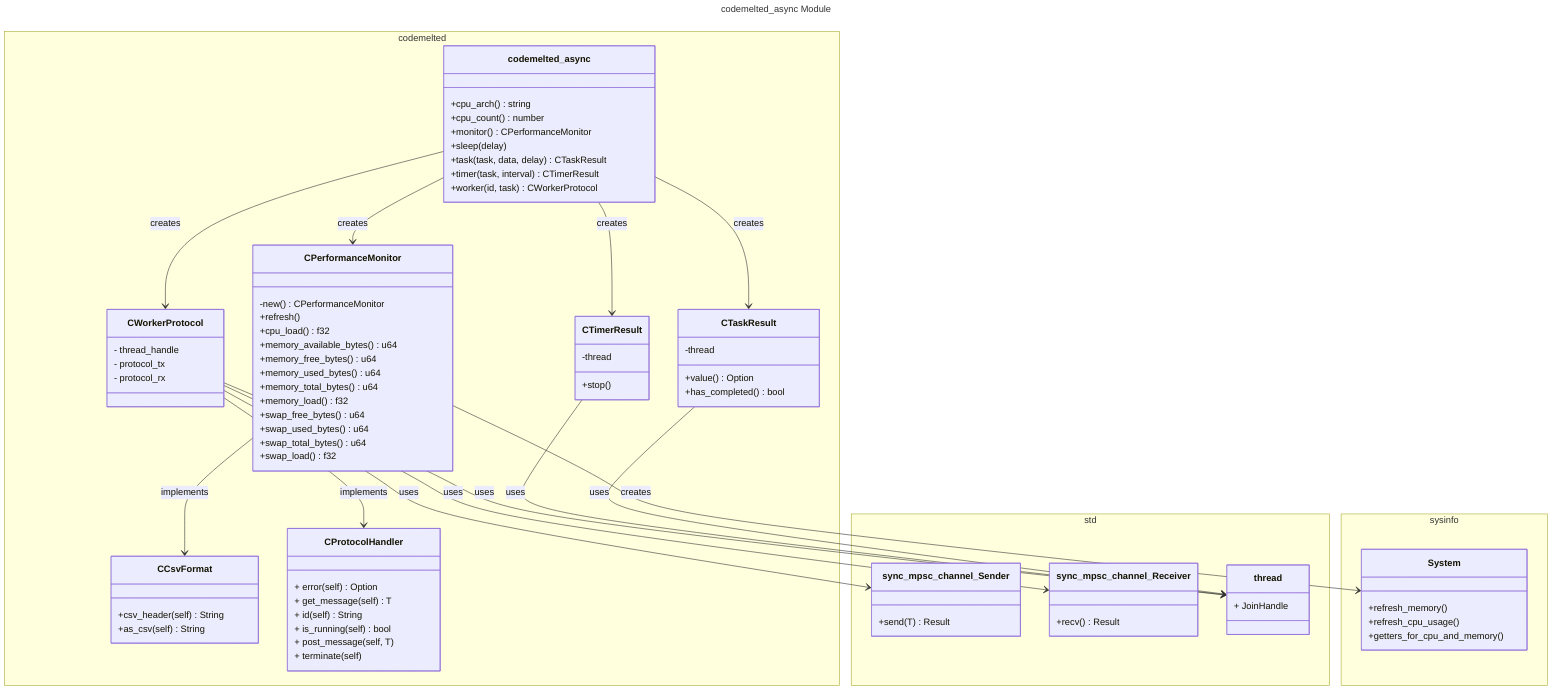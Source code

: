 ---
title: codemelted_async Module
---
classDiagram
  direction TB
  namespace codemelted {
    class codemelted_async {
      +cpu_arch() string
      +cpu_count() number
      +monitor() CPerformanceMonitor
      +sleep(delay)
      +task(task, data, delay) CTaskResult
      +timer(task, interval) CTimerResult
      +worker(id, task) CWorkerProtocol
    }
    class CCsvFormat {
      +csv_header(self) String
      +as_csv(self) String
    }
    class CPerformanceMonitor {
      -new() CPerformanceMonitor
      +refresh()
      +cpu_load() f32
      +memory_available_bytes() u64
      +memory_free_bytes() u64
      +memory_used_bytes() u64
      +memory_total_bytes() u64
      +memory_load() f32
      +swap_free_bytes() u64
      +swap_used_bytes() u64
      +swap_total_bytes() u64
      +swap_load() f32
    }
    class CProtocolHandler {
      + error(self) Option
      + get_message(self) T
      + id(self) String
      + is_running(self) bool
      + post_message(self, T)
      + terminate(self)
    }
    class CTaskResult {
      -thread
      +value() Option
      +has_completed() bool
    }
    class CTimerResult {
      -thread
      +stop()
    }
    class CWorkerProtocol {
      - thread_handle
      - protocol_tx
      - protocol_rx
    }
  }
  namespace std {
      class sync_mpsc_channel_Sender {
        +send(T) Result
      }
      class sync_mpsc_channel_Receiver {
        +recv() Result
      }

    class thread {
      + JoinHandle
    }
  }
  namespace sysinfo {
    class System {
      +refresh_memory()
      +refresh_cpu_usage()
      +getters_for_cpu_and_memory()
    }
  }
  codemelted_async --> CPerformanceMonitor : creates
  codemelted_async --> CWorkerProtocol : creates
  codemelted_async --> CTaskResult : creates
  codemelted_async --> CTimerResult : creates
  CPerformanceMonitor --> CCsvFormat : implements
  CPerformanceMonitor --> System : creates
  CTaskResult --> thread : uses
  CTimerResult --> thread : uses
  CWorkerProtocol --> CProtocolHandler : implements
  CWorkerProtocol --> thread : uses
  CWorkerProtocol --> sync_mpsc_channel_Sender : uses
  CWorkerProtocol --> sync_mpsc_channel_Receiver : uses